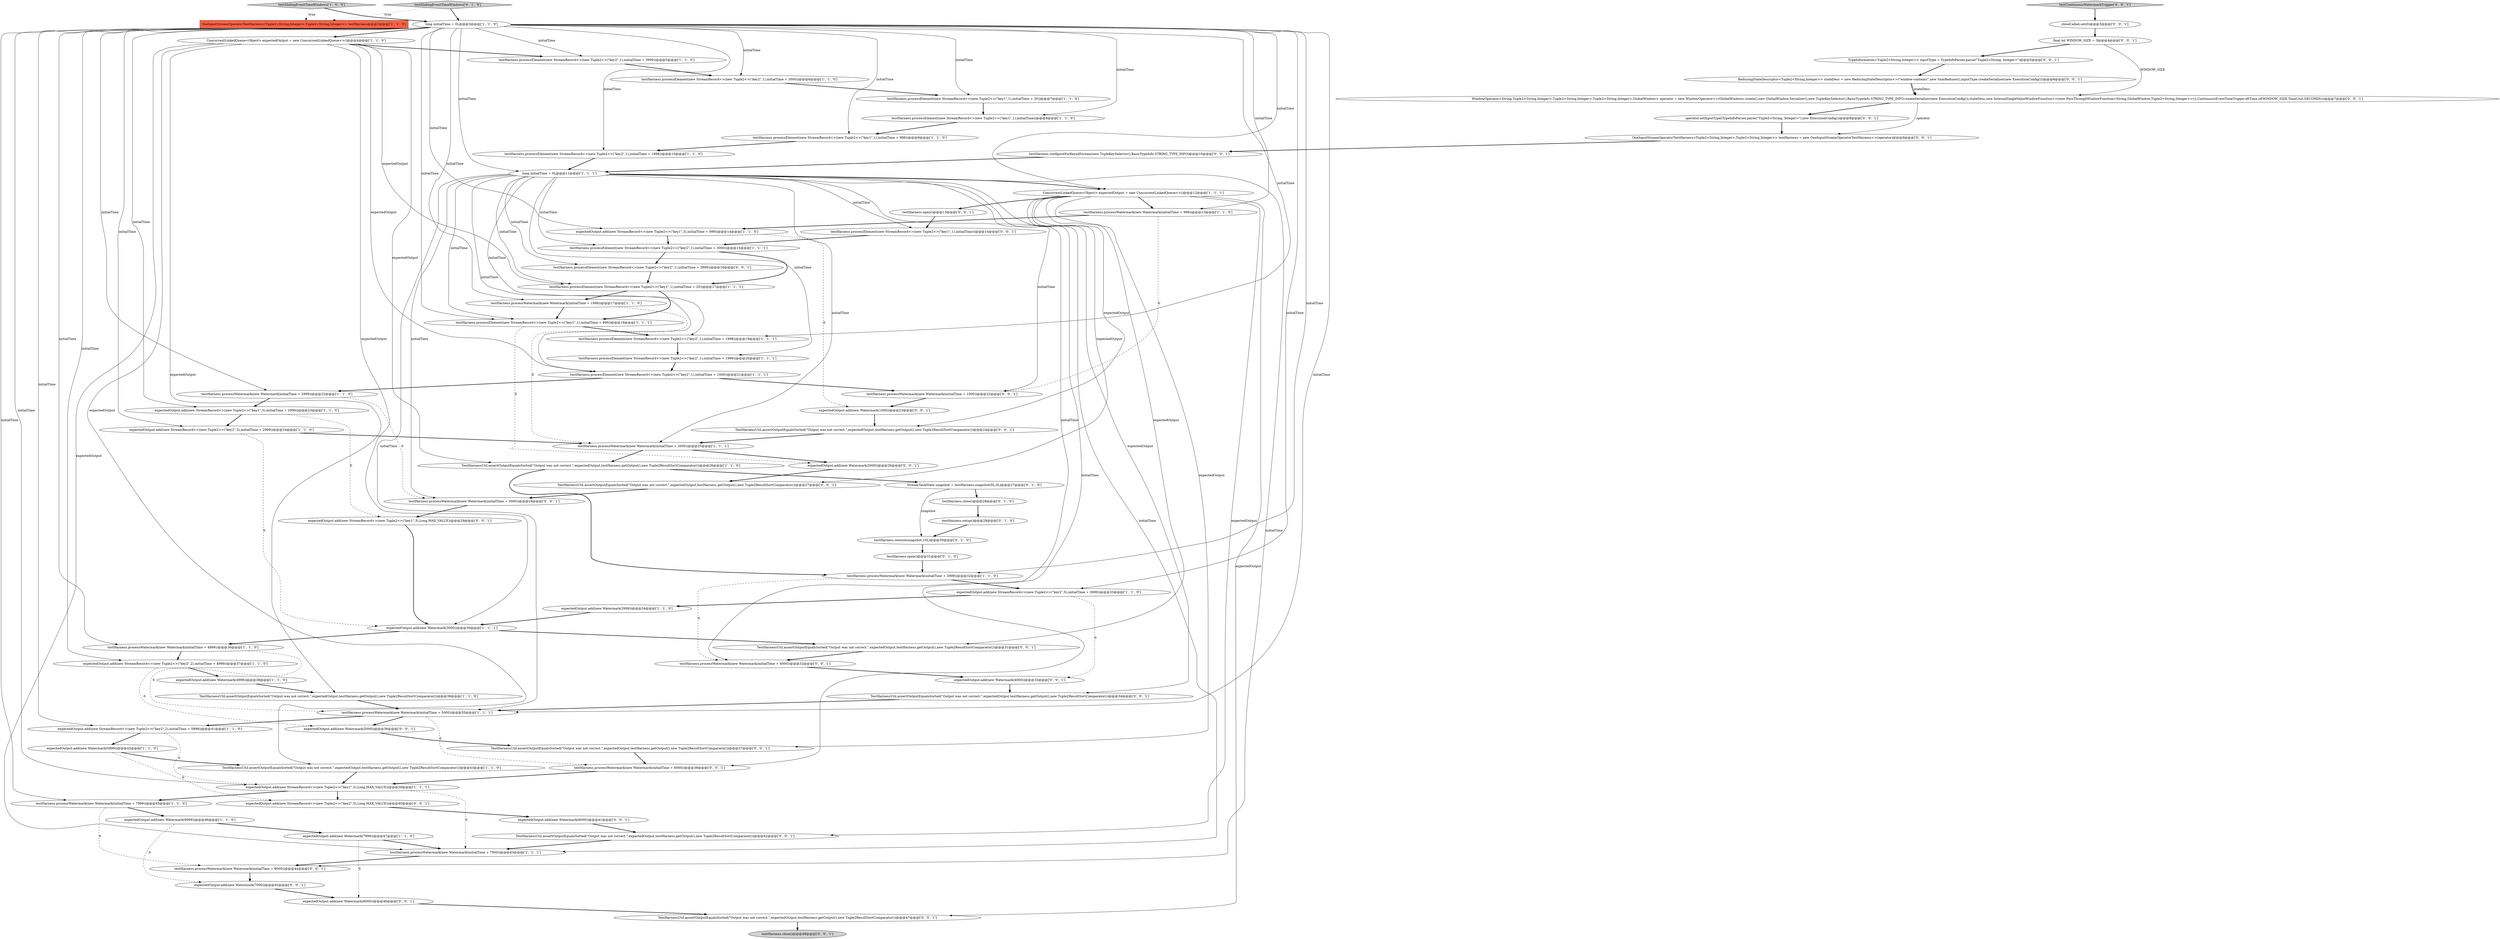 digraph {
69 [style = filled, label = "expectedOutput.add(new StreamRecord<>(new Tuple2<>(\"key1\",3),Long.MAX_VALUE))@@@29@@@['0', '0', '1']", fillcolor = white, shape = ellipse image = "AAA0AAABBB3BBB"];
23 [style = filled, label = "expectedOutput.add(new StreamRecord<>(new Tuple2<>(\"key2\",5),initialTime + 3999))@@@33@@@['1', '1', '0']", fillcolor = white, shape = ellipse image = "AAA0AAABBB1BBB"];
26 [style = filled, label = "expectedOutput.add(new Watermark(3999))@@@34@@@['1', '1', '0']", fillcolor = white, shape = ellipse image = "AAA0AAABBB1BBB"];
15 [style = filled, label = "testHarness.processWatermark(new Watermark(initialTime + 999))@@@13@@@['1', '1', '0']", fillcolor = white, shape = ellipse image = "AAA0AAABBB1BBB"];
16 [style = filled, label = "expectedOutput.add(new Watermark(3000))@@@30@@@['1', '1', '1']", fillcolor = white, shape = ellipse image = "AAA0AAABBB1BBB"];
27 [style = filled, label = "testHarness.processWatermark(new Watermark(initialTime + 2999))@@@22@@@['1', '1', '0']", fillcolor = white, shape = ellipse image = "AAA0AAABBB1BBB"];
42 [style = filled, label = "testSlidingEventTimeWindows['1', '0', '0']", fillcolor = lightgray, shape = diamond image = "AAA0AAABBB1BBB"];
57 [style = filled, label = "expectedOutput.add(new Watermark(6000))@@@41@@@['0', '0', '1']", fillcolor = white, shape = ellipse image = "AAA0AAABBB3BBB"];
3 [style = filled, label = "testHarness.processElement(new StreamRecord<>(new Tuple2<>(\"key2\",1),initialTime + 1998))@@@19@@@['1', '1', '1']", fillcolor = white, shape = ellipse image = "AAA0AAABBB1BBB"];
32 [style = filled, label = "testHarness.processWatermark(new Watermark(initialTime + 1999))@@@17@@@['1', '1', '0']", fillcolor = white, shape = ellipse image = "AAA0AAABBB1BBB"];
9 [style = filled, label = "TestHarnessUtil.assertOutputEqualsSorted(\"Output was not correct.\",expectedOutput,testHarness.getOutput(),new Tuple2ResultSortComparator())@@@43@@@['1', '1', '0']", fillcolor = white, shape = ellipse image = "AAA0AAABBB1BBB"];
29 [style = filled, label = "TestHarnessUtil.assertOutputEqualsSorted(\"Output was not correct.\",expectedOutput,testHarness.getOutput(),new Tuple2ResultSortComparator())@@@26@@@['1', '1', '0']", fillcolor = white, shape = ellipse image = "AAA0AAABBB1BBB"];
24 [style = filled, label = "long initialTime = 0L@@@3@@@['1', '1', '0']", fillcolor = white, shape = ellipse image = "AAA0AAABBB1BBB"];
36 [style = filled, label = "testHarness.processElement(new StreamRecord<>(new Tuple2<>(\"key2\",1),initialTime + 1998))@@@10@@@['1', '1', '0']", fillcolor = white, shape = ellipse image = "AAA0AAABBB1BBB"];
63 [style = filled, label = "TestHarnessUtil.assertOutputEqualsSorted(\"Output was not correct.\",expectedOutput,testHarness.getOutput(),new Tuple2ResultSortComparator())@@@47@@@['0', '0', '1']", fillcolor = white, shape = ellipse image = "AAA0AAABBB3BBB"];
59 [style = filled, label = "expectedOutput.add(new Watermark(5000))@@@36@@@['0', '0', '1']", fillcolor = white, shape = ellipse image = "AAA0AAABBB3BBB"];
1 [style = filled, label = "expectedOutput.add(new StreamRecord<>(new Tuple2<>(\"key1\",3),Long.MAX_VALUE))@@@39@@@['1', '1', '1']", fillcolor = white, shape = ellipse image = "AAA0AAABBB1BBB"];
14 [style = filled, label = "testHarness.processElement(new StreamRecord<>(new Tuple2<>(\"key1\",1),initialTime + 999))@@@9@@@['1', '1', '0']", fillcolor = white, shape = ellipse image = "AAA0AAABBB1BBB"];
48 [style = filled, label = "testHarness.setup()@@@29@@@['0', '1', '0']", fillcolor = white, shape = ellipse image = "AAA1AAABBB2BBB"];
5 [style = filled, label = "testHarness.processElement(new StreamRecord<>(new Tuple2<>(\"key1\",1),initialTime + 20))@@@17@@@['1', '1', '1']", fillcolor = white, shape = ellipse image = "AAA0AAABBB1BBB"];
12 [style = filled, label = "expectedOutput.add(new Watermark(6999))@@@46@@@['1', '1', '0']", fillcolor = white, shape = ellipse image = "AAA0AAABBB1BBB"];
44 [style = filled, label = "testHarness.open()@@@31@@@['0', '1', '0']", fillcolor = white, shape = ellipse image = "AAA1AAABBB2BBB"];
82 [style = filled, label = "testHarness.processWatermark(new Watermark(initialTime + 3000))@@@28@@@['0', '0', '1']", fillcolor = white, shape = ellipse image = "AAA0AAABBB3BBB"];
38 [style = filled, label = "expectedOutput.add(new StreamRecord<>(new Tuple2<>(\"key1\",3),initialTime + 999))@@@14@@@['1', '1', '0']", fillcolor = white, shape = ellipse image = "AAA0AAABBB1BBB"];
19 [style = filled, label = "OneInputStreamOperatorTestHarness<Tuple2<String,Integer>,Tuple2<String,Integer>> testHarness@@@2@@@['1', '1', '0']", fillcolor = tomato, shape = box image = "AAA0AAABBB1BBB"];
34 [style = filled, label = "TestHarnessUtil.assertOutputEqualsSorted(\"Output was not correct.\",expectedOutput,testHarness.getOutput(),new Tuple2ResultSortComparator())@@@39@@@['1', '1', '0']", fillcolor = white, shape = ellipse image = "AAA0AAABBB1BBB"];
56 [style = filled, label = "operator.setInputType(TypeInfoParser.parse(\"Tuple2<String, Integer>\"),new ExecutionConfig())@@@8@@@['0', '0', '1']", fillcolor = white, shape = ellipse image = "AAA0AAABBB3BBB"];
70 [style = filled, label = "testHarness.configureForKeyedStream(new TupleKeySelector(),BasicTypeInfo.STRING_TYPE_INFO)@@@10@@@['0', '0', '1']", fillcolor = white, shape = ellipse image = "AAA0AAABBB3BBB"];
54 [style = filled, label = "testHarness.processWatermark(new Watermark(initialTime + 1000))@@@22@@@['0', '0', '1']", fillcolor = white, shape = ellipse image = "AAA0AAABBB3BBB"];
80 [style = filled, label = "TestHarnessUtil.assertOutputEqualsSorted(\"Output was not correct.\",expectedOutput,testHarness.getOutput(),new Tuple2ResultSortComparator())@@@37@@@['0', '0', '1']", fillcolor = white, shape = ellipse image = "AAA0AAABBB3BBB"];
79 [style = filled, label = "expectedOutput.add(new Watermark(2000))@@@26@@@['0', '0', '1']", fillcolor = white, shape = ellipse image = "AAA0AAABBB3BBB"];
25 [style = filled, label = "long initialTime = 0L@@@11@@@['1', '1', '1']", fillcolor = white, shape = ellipse image = "AAA0AAABBB1BBB"];
81 [style = filled, label = "expectedOutput.add(new Watermark(1000))@@@23@@@['0', '0', '1']", fillcolor = white, shape = ellipse image = "AAA0AAABBB3BBB"];
53 [style = filled, label = "OneInputStreamOperatorTestHarness<Tuple2<String,Integer>,Tuple2<String,Integer>> testHarness = new OneInputStreamOperatorTestHarness<>(operator)@@@9@@@['0', '0', '1']", fillcolor = white, shape = ellipse image = "AAA0AAABBB3BBB"];
51 [style = filled, label = "testHarness.close()@@@48@@@['0', '0', '1']", fillcolor = lightgray, shape = ellipse image = "AAA0AAABBB3BBB"];
71 [style = filled, label = "expectedOutput.add(new Watermark(8000))@@@46@@@['0', '0', '1']", fillcolor = white, shape = ellipse image = "AAA0AAABBB3BBB"];
52 [style = filled, label = "WindowOperator<String,Tuple2<String,Integer>,Tuple2<String,Integer>,Tuple2<String,Integer>,GlobalWindow> operator = new WindowOperator<>(GlobalWindows.create(),new GlobalWindow.Serializer(),new TupleKeySelector(),BasicTypeInfo.STRING_TYPE_INFO.createSerializer(new ExecutionConfig()),stateDesc,new InternalSingleValueWindowFunction<>(new PassThroughWindowFunction<String,GlobalWindow,Tuple2<String,Integer>>()),ContinuousEventTimeTrigger.of(Time.of(WINDOW_SIZE,TimeUnit.SECONDS)))@@@7@@@['0', '0', '1']", fillcolor = white, shape = ellipse image = "AAA0AAABBB3BBB"];
11 [style = filled, label = "testHarness.processElement(new StreamRecord<>(new Tuple2<>(\"key1\",1),initialTime + 20))@@@7@@@['1', '1', '0']", fillcolor = white, shape = ellipse image = "AAA0AAABBB1BBB"];
18 [style = filled, label = "testHarness.processWatermark(new Watermark(initialTime + 7999))@@@45@@@['1', '1', '0']", fillcolor = white, shape = ellipse image = "AAA0AAABBB1BBB"];
73 [style = filled, label = "expectedOutput.add(new Watermark(4000))@@@33@@@['0', '0', '1']", fillcolor = white, shape = ellipse image = "AAA0AAABBB3BBB"];
8 [style = filled, label = "testHarness.processElement(new StreamRecord<>(new Tuple2<>(\"key1\",1),initialTime))@@@8@@@['1', '1', '0']", fillcolor = white, shape = ellipse image = "AAA0AAABBB1BBB"];
35 [style = filled, label = "ConcurrentLinkedQueue<Object> expectedOutput = new ConcurrentLinkedQueue<>()@@@12@@@['1', '1', '1']", fillcolor = white, shape = ellipse image = "AAA0AAABBB1BBB"];
7 [style = filled, label = "testHarness.processElement(new StreamRecord<>(new Tuple2<>(\"key2\",1),initialTime + 3000))@@@6@@@['1', '1', '0']", fillcolor = white, shape = ellipse image = "AAA0AAABBB1BBB"];
46 [style = filled, label = "testSlidingEventTimeWindows['0', '1', '0']", fillcolor = lightgray, shape = diamond image = "AAA0AAABBB2BBB"];
49 [style = filled, label = "final int WINDOW_SIZE = 3@@@4@@@['0', '0', '1']", fillcolor = white, shape = ellipse image = "AAA0AAABBB3BBB"];
20 [style = filled, label = "expectedOutput.add(new StreamRecord<>(new Tuple2<>(\"key2\",2),initialTime + 5999))@@@41@@@['1', '1', '0']", fillcolor = white, shape = ellipse image = "AAA0AAABBB1BBB"];
61 [style = filled, label = "TestHarnessUtil.assertOutputEqualsSorted(\"Output was not correct.\",expectedOutput,testHarness.getOutput(),new Tuple2ResultSortComparator())@@@24@@@['0', '0', '1']", fillcolor = white, shape = ellipse image = "AAA0AAABBB3BBB"];
72 [style = filled, label = "TestHarnessUtil.assertOutputEqualsSorted(\"Output was not correct.\",expectedOutput,testHarness.getOutput(),new Tuple2ResultSortComparator())@@@27@@@['0', '0', '1']", fillcolor = white, shape = ellipse image = "AAA0AAABBB3BBB"];
74 [style = filled, label = "TestHarnessUtil.assertOutputEqualsSorted(\"Output was not correct.\",expectedOutput,testHarness.getOutput(),new Tuple2ResultSortComparator())@@@34@@@['0', '0', '1']", fillcolor = white, shape = ellipse image = "AAA0AAABBB3BBB"];
76 [style = filled, label = "expectedOutput.add(new StreamRecord<>(new Tuple2<>(\"key2\",5),Long.MAX_VALUE))@@@40@@@['0', '0', '1']", fillcolor = white, shape = ellipse image = "AAA0AAABBB3BBB"];
22 [style = filled, label = "expectedOutput.add(new Watermark(5999))@@@42@@@['1', '1', '0']", fillcolor = white, shape = ellipse image = "AAA0AAABBB1BBB"];
40 [style = filled, label = "testHarness.processElement(new StreamRecord<>(new Tuple2<>(\"key2\",1),initialTime + 1000))@@@21@@@['1', '1', '1']", fillcolor = white, shape = ellipse image = "AAA0AAABBB1BBB"];
41 [style = filled, label = "testHarness.processElement(new StreamRecord<>(new Tuple2<>(\"key2\",1),initialTime + 3000))@@@15@@@['1', '1', '1']", fillcolor = white, shape = ellipse image = "AAA0AAABBB1BBB"];
65 [style = filled, label = "testHarness.processWatermark(new Watermark(initialTime + 8000))@@@44@@@['0', '0', '1']", fillcolor = white, shape = ellipse image = "AAA0AAABBB3BBB"];
30 [style = filled, label = "testHarness.processElement(new StreamRecord<>(new Tuple2<>(\"key2\",1),initialTime + 1999))@@@20@@@['1', '1', '1']", fillcolor = white, shape = ellipse image = "AAA0AAABBB1BBB"];
2 [style = filled, label = "expectedOutput.add(new StreamRecord<>(new Tuple2<>(\"key2\",2),initialTime + 4999))@@@37@@@['1', '1', '0']", fillcolor = white, shape = ellipse image = "AAA0AAABBB1BBB"];
10 [style = filled, label = "expectedOutput.add(new StreamRecord<>(new Tuple2<>(\"key2\",3),initialTime + 2999))@@@24@@@['1', '1', '0']", fillcolor = white, shape = ellipse image = "AAA0AAABBB1BBB"];
17 [style = filled, label = "testHarness.processWatermark(new Watermark(initialTime + 3999))@@@32@@@['1', '1', '0']", fillcolor = white, shape = ellipse image = "AAA0AAABBB1BBB"];
13 [style = filled, label = "expectedOutput.add(new Watermark(7999))@@@47@@@['1', '1', '0']", fillcolor = white, shape = ellipse image = "AAA0AAABBB1BBB"];
67 [style = filled, label = "TestHarnessUtil.assertOutputEqualsSorted(\"Output was not correct.\",expectedOutput,testHarness.getOutput(),new Tuple2ResultSortComparator())@@@31@@@['0', '0', '1']", fillcolor = white, shape = ellipse image = "AAA0AAABBB3BBB"];
78 [style = filled, label = "testHarness.processElement(new StreamRecord<>(new Tuple2<>(\"key2\",1),initialTime + 3999))@@@16@@@['0', '0', '1']", fillcolor = white, shape = ellipse image = "AAA0AAABBB3BBB"];
21 [style = filled, label = "testHarness.processElement(new StreamRecord<>(new Tuple2<>(\"key2\",1),initialTime + 3999))@@@5@@@['1', '1', '0']", fillcolor = white, shape = ellipse image = "AAA0AAABBB1BBB"];
60 [style = filled, label = "testContinuousWatermarkTrigger['0', '0', '1']", fillcolor = lightgray, shape = diamond image = "AAA0AAABBB3BBB"];
66 [style = filled, label = "expectedOutput.add(new Watermark(7000))@@@45@@@['0', '0', '1']", fillcolor = white, shape = ellipse image = "AAA0AAABBB3BBB"];
45 [style = filled, label = "StreamTaskState snapshot = testHarness.snapshot(0L,0L)@@@27@@@['0', '1', '0']", fillcolor = white, shape = ellipse image = "AAA1AAABBB2BBB"];
55 [style = filled, label = "TestHarnessUtil.assertOutputEqualsSorted(\"Output was not correct.\",expectedOutput,testHarness.getOutput(),new Tuple2ResultSortComparator())@@@42@@@['0', '0', '1']", fillcolor = white, shape = ellipse image = "AAA0AAABBB3BBB"];
4 [style = filled, label = "testHarness.processWatermark(new Watermark(initialTime + 2000))@@@25@@@['1', '1', '1']", fillcolor = white, shape = ellipse image = "AAA0AAABBB1BBB"];
62 [style = filled, label = "closeCalled.set(0)@@@3@@@['0', '0', '1']", fillcolor = white, shape = ellipse image = "AAA0AAABBB3BBB"];
64 [style = filled, label = "ReducingStateDescriptor<Tuple2<String,Integer>> stateDesc = new ReducingStateDescriptor<>(\"window-contents\",new SumReducer(),inputType.createSerializer(new ExecutionConfig()))@@@6@@@['0', '0', '1']", fillcolor = white, shape = ellipse image = "AAA0AAABBB3BBB"];
6 [style = filled, label = "expectedOutput.add(new StreamRecord<>(new Tuple2<>(\"key1\",3),initialTime + 2999))@@@23@@@['1', '1', '0']", fillcolor = white, shape = ellipse image = "AAA0AAABBB1BBB"];
75 [style = filled, label = "testHarness.processElement(new StreamRecord<>(new Tuple2<>(\"key1\",1),initialTime))@@@14@@@['0', '0', '1']", fillcolor = white, shape = ellipse image = "AAA0AAABBB3BBB"];
43 [style = filled, label = "testHarness.close()@@@28@@@['0', '1', '0']", fillcolor = white, shape = ellipse image = "AAA1AAABBB2BBB"];
50 [style = filled, label = "testHarness.processWatermark(new Watermark(initialTime + 6000))@@@38@@@['0', '0', '1']", fillcolor = white, shape = ellipse image = "AAA0AAABBB3BBB"];
37 [style = filled, label = "testHarness.processElement(new StreamRecord<>(new Tuple2<>(\"key1\",1),initialTime + 999))@@@18@@@['1', '1', '1']", fillcolor = white, shape = ellipse image = "AAA0AAABBB1BBB"];
28 [style = filled, label = "testHarness.processWatermark(new Watermark(initialTime + 7000))@@@43@@@['1', '1', '1']", fillcolor = white, shape = ellipse image = "AAA0AAABBB1BBB"];
68 [style = filled, label = "testHarness.processWatermark(new Watermark(initialTime + 4000))@@@32@@@['0', '0', '1']", fillcolor = white, shape = ellipse image = "AAA0AAABBB3BBB"];
77 [style = filled, label = "TypeInformation<Tuple2<String,Integer>> inputType = TypeInfoParser.parse(\"Tuple2<String, Integer>\")@@@5@@@['0', '0', '1']", fillcolor = white, shape = ellipse image = "AAA0AAABBB3BBB"];
31 [style = filled, label = "ConcurrentLinkedQueue<Object> expectedOutput = new ConcurrentLinkedQueue<>()@@@4@@@['1', '1', '0']", fillcolor = white, shape = ellipse image = "AAA0AAABBB1BBB"];
0 [style = filled, label = "testHarness.processWatermark(new Watermark(initialTime + 4999))@@@36@@@['1', '1', '0']", fillcolor = white, shape = ellipse image = "AAA0AAABBB1BBB"];
47 [style = filled, label = "testHarness.restore(snapshot,10L)@@@30@@@['0', '1', '0']", fillcolor = white, shape = ellipse image = "AAA1AAABBB2BBB"];
33 [style = filled, label = "expectedOutput.add(new Watermark(4999))@@@38@@@['1', '1', '0']", fillcolor = white, shape = ellipse image = "AAA0AAABBB1BBB"];
39 [style = filled, label = "testHarness.processWatermark(new Watermark(initialTime + 5000))@@@35@@@['1', '1', '1']", fillcolor = white, shape = ellipse image = "AAA0AAABBB1BBB"];
58 [style = filled, label = "testHarness.open()@@@13@@@['0', '0', '1']", fillcolor = white, shape = ellipse image = "AAA0AAABBB3BBB"];
25->37 [style = solid, label="initialTime"];
8->14 [style = bold, label=""];
59->80 [style = bold, label=""];
24->2 [style = solid, label="initialTime"];
52->56 [style = bold, label=""];
43->48 [style = bold, label=""];
56->53 [style = bold, label=""];
53->70 [style = bold, label=""];
24->15 [style = solid, label="initialTime"];
24->32 [style = solid, label="initialTime"];
32->37 [style = bold, label=""];
16->0 [style = bold, label=""];
38->41 [style = bold, label=""];
33->34 [style = bold, label=""];
65->66 [style = bold, label=""];
25->75 [style = solid, label="initialTime"];
1->18 [style = bold, label=""];
38->81 [style = dashed, label="0"];
35->61 [style = solid, label="expectedOutput"];
5->32 [style = bold, label=""];
7->11 [style = bold, label=""];
24->23 [style = solid, label="initialTime"];
24->35 [style = solid, label="initialTime"];
37->79 [style = dashed, label="0"];
78->5 [style = bold, label=""];
25->65 [style = solid, label="initialTime"];
25->3 [style = solid, label="initialTime"];
64->52 [style = bold, label=""];
6->69 [style = dashed, label="0"];
25->35 [style = bold, label=""];
1->28 [style = dashed, label="0"];
68->73 [style = bold, label=""];
29->17 [style = bold, label=""];
2->33 [style = bold, label=""];
17->23 [style = bold, label=""];
57->55 [style = bold, label=""];
39->50 [style = dashed, label="0"];
70->25 [style = bold, label=""];
25->40 [style = solid, label="initialTime"];
25->82 [style = solid, label="initialTime"];
24->0 [style = solid, label="initialTime"];
24->1 [style = solid, label="initialTime"];
31->21 [style = bold, label=""];
24->21 [style = solid, label="initialTime"];
26->16 [style = bold, label=""];
15->38 [style = bold, label=""];
24->39 [style = solid, label="initialTime"];
80->50 [style = bold, label=""];
79->72 [style = bold, label=""];
75->41 [style = bold, label=""];
25->54 [style = solid, label="initialTime"];
3->30 [style = bold, label=""];
13->28 [style = bold, label=""];
22->9 [style = bold, label=""];
44->17 [style = bold, label=""];
16->67 [style = bold, label=""];
35->58 [style = bold, label=""];
23->26 [style = bold, label=""];
12->13 [style = bold, label=""];
5->37 [style = bold, label=""];
55->28 [style = bold, label=""];
10->16 [style = dashed, label="0"];
45->43 [style = bold, label=""];
66->71 [style = bold, label=""];
2->59 [style = dashed, label="0"];
10->4 [style = bold, label=""];
50->1 [style = bold, label=""];
25->28 [style = solid, label="initialTime"];
35->15 [style = bold, label=""];
69->16 [style = bold, label=""];
46->19 [style = dotted, label="true"];
37->3 [style = bold, label=""];
41->78 [style = bold, label=""];
61->4 [style = bold, label=""];
34->39 [style = bold, label=""];
63->51 [style = bold, label=""];
15->54 [style = dashed, label="0"];
41->5 [style = bold, label=""];
25->5 [style = solid, label="initialTime"];
31->29 [style = solid, label="expectedOutput"];
28->65 [style = bold, label=""];
39->59 [style = bold, label=""];
31->28 [style = solid, label="expectedOutput"];
14->36 [style = bold, label=""];
24->38 [style = solid, label="initialTime"];
81->61 [style = bold, label=""];
45->47 [style = solid, label="snapshot"];
29->45 [style = bold, label=""];
31->5 [style = solid, label="expectedOutput"];
13->71 [style = dashed, label="0"];
24->17 [style = solid, label="initialTime"];
42->24 [style = bold, label=""];
42->19 [style = dotted, label="true"];
48->47 [style = bold, label=""];
71->63 [style = bold, label=""];
23->73 [style = dashed, label="0"];
82->69 [style = bold, label=""];
20->22 [style = bold, label=""];
35->67 [style = solid, label="expectedOutput"];
40->27 [style = bold, label=""];
67->68 [style = bold, label=""];
24->11 [style = solid, label="initialTime"];
35->74 [style = solid, label="expectedOutput"];
24->18 [style = solid, label="initialTime"];
35->72 [style = solid, label="expectedOutput"];
32->4 [style = dashed, label="0"];
24->31 [style = bold, label=""];
25->68 [style = solid, label="initialTime"];
11->8 [style = bold, label=""];
54->81 [style = bold, label=""];
21->7 [style = bold, label=""];
31->34 [style = solid, label="expectedOutput"];
49->52 [style = solid, label="WINDOW_SIZE"];
64->52 [style = solid, label="stateDesc"];
27->6 [style = bold, label=""];
58->75 [style = bold, label=""];
24->36 [style = solid, label="initialTime"];
24->14 [style = solid, label="initialTime"];
35->55 [style = solid, label="expectedOutput"];
24->7 [style = solid, label="initialTime"];
24->8 [style = solid, label="initialTime"];
24->10 [style = solid, label="initialTime"];
72->82 [style = bold, label=""];
47->44 [style = bold, label=""];
24->25 [style = solid, label="initialTime"];
24->6 [style = solid, label="initialTime"];
40->54 [style = bold, label=""];
24->37 [style = solid, label="initialTime"];
31->16 [style = solid, label="expectedOutput"];
62->49 [style = bold, label=""];
25->4 [style = solid, label="initialTime"];
73->74 [style = bold, label=""];
77->64 [style = bold, label=""];
39->20 [style = bold, label=""];
20->1 [style = dashed, label="0"];
22->76 [style = dashed, label="0"];
76->57 [style = bold, label=""];
25->30 [style = solid, label="initialTime"];
24->27 [style = solid, label="initialTime"];
35->80 [style = solid, label="expectedOutput"];
24->3 [style = solid, label="initialTime"];
1->76 [style = bold, label=""];
27->82 [style = dashed, label="0"];
36->25 [style = bold, label=""];
31->9 [style = solid, label="expectedOutput"];
24->20 [style = solid, label="initialTime"];
6->10 [style = bold, label=""];
60->62 [style = bold, label=""];
25->78 [style = solid, label="initialTime"];
0->39 [style = dashed, label="0"];
12->66 [style = dashed, label="0"];
74->39 [style = bold, label=""];
52->53 [style = solid, label="operator"];
18->65 [style = dashed, label="0"];
25->41 [style = solid, label="initialTime"];
17->68 [style = dashed, label="0"];
4->79 [style = bold, label=""];
31->40 [style = solid, label="expectedOutput"];
30->40 [style = bold, label=""];
18->12 [style = bold, label=""];
0->2 [style = bold, label=""];
25->50 [style = solid, label="initialTime"];
4->29 [style = bold, label=""];
9->1 [style = bold, label=""];
46->24 [style = bold, label=""];
35->63 [style = solid, label="expectedOutput"];
25->39 [style = solid, label="initialTime"];
49->77 [style = bold, label=""];
}
